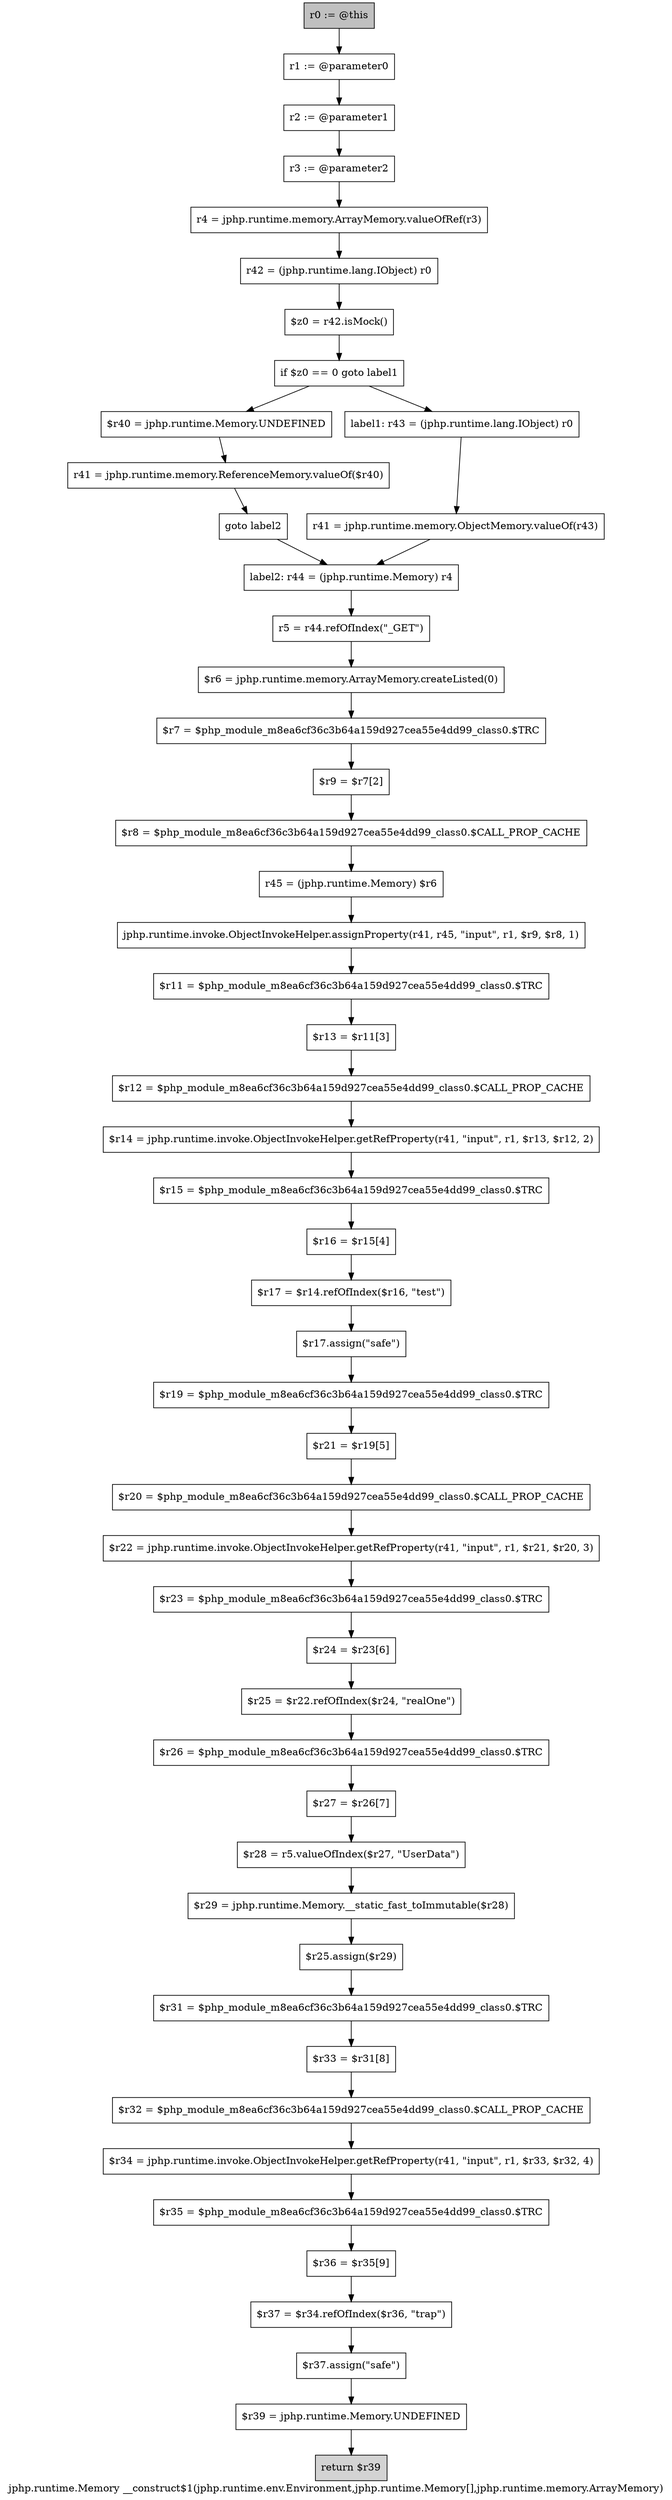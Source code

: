 digraph "jphp.runtime.Memory __construct$1(jphp.runtime.env.Environment,jphp.runtime.Memory[],jphp.runtime.memory.ArrayMemory)" {
    label="jphp.runtime.Memory __construct$1(jphp.runtime.env.Environment,jphp.runtime.Memory[],jphp.runtime.memory.ArrayMemory)";
    node [shape=box];
    "0" [style=filled,fillcolor=gray,label="r0 := @this",];
    "1" [label="r1 := @parameter0",];
    "0"->"1";
    "2" [label="r2 := @parameter1",];
    "1"->"2";
    "3" [label="r3 := @parameter2",];
    "2"->"3";
    "4" [label="r4 = jphp.runtime.memory.ArrayMemory.valueOfRef(r3)",];
    "3"->"4";
    "5" [label="r42 = (jphp.runtime.lang.IObject) r0",];
    "4"->"5";
    "6" [label="$z0 = r42.isMock()",];
    "5"->"6";
    "7" [label="if $z0 == 0 goto label1",];
    "6"->"7";
    "8" [label="$r40 = jphp.runtime.Memory.UNDEFINED",];
    "7"->"8";
    "11" [label="label1: r43 = (jphp.runtime.lang.IObject) r0",];
    "7"->"11";
    "9" [label="r41 = jphp.runtime.memory.ReferenceMemory.valueOf($r40)",];
    "8"->"9";
    "10" [label="goto label2",];
    "9"->"10";
    "13" [label="label2: r44 = (jphp.runtime.Memory) r4",];
    "10"->"13";
    "12" [label="r41 = jphp.runtime.memory.ObjectMemory.valueOf(r43)",];
    "11"->"12";
    "12"->"13";
    "14" [label="r5 = r44.refOfIndex(\"_GET\")",];
    "13"->"14";
    "15" [label="$r6 = jphp.runtime.memory.ArrayMemory.createListed(0)",];
    "14"->"15";
    "16" [label="$r7 = $php_module_m8ea6cf36c3b64a159d927cea55e4dd99_class0.$TRC",];
    "15"->"16";
    "17" [label="$r9 = $r7[2]",];
    "16"->"17";
    "18" [label="$r8 = $php_module_m8ea6cf36c3b64a159d927cea55e4dd99_class0.$CALL_PROP_CACHE",];
    "17"->"18";
    "19" [label="r45 = (jphp.runtime.Memory) $r6",];
    "18"->"19";
    "20" [label="jphp.runtime.invoke.ObjectInvokeHelper.assignProperty(r41, r45, \"input\", r1, $r9, $r8, 1)",];
    "19"->"20";
    "21" [label="$r11 = $php_module_m8ea6cf36c3b64a159d927cea55e4dd99_class0.$TRC",];
    "20"->"21";
    "22" [label="$r13 = $r11[3]",];
    "21"->"22";
    "23" [label="$r12 = $php_module_m8ea6cf36c3b64a159d927cea55e4dd99_class0.$CALL_PROP_CACHE",];
    "22"->"23";
    "24" [label="$r14 = jphp.runtime.invoke.ObjectInvokeHelper.getRefProperty(r41, \"input\", r1, $r13, $r12, 2)",];
    "23"->"24";
    "25" [label="$r15 = $php_module_m8ea6cf36c3b64a159d927cea55e4dd99_class0.$TRC",];
    "24"->"25";
    "26" [label="$r16 = $r15[4]",];
    "25"->"26";
    "27" [label="$r17 = $r14.refOfIndex($r16, \"test\")",];
    "26"->"27";
    "28" [label="$r17.assign(\"safe\")",];
    "27"->"28";
    "29" [label="$r19 = $php_module_m8ea6cf36c3b64a159d927cea55e4dd99_class0.$TRC",];
    "28"->"29";
    "30" [label="$r21 = $r19[5]",];
    "29"->"30";
    "31" [label="$r20 = $php_module_m8ea6cf36c3b64a159d927cea55e4dd99_class0.$CALL_PROP_CACHE",];
    "30"->"31";
    "32" [label="$r22 = jphp.runtime.invoke.ObjectInvokeHelper.getRefProperty(r41, \"input\", r1, $r21, $r20, 3)",];
    "31"->"32";
    "33" [label="$r23 = $php_module_m8ea6cf36c3b64a159d927cea55e4dd99_class0.$TRC",];
    "32"->"33";
    "34" [label="$r24 = $r23[6]",];
    "33"->"34";
    "35" [label="$r25 = $r22.refOfIndex($r24, \"realOne\")",];
    "34"->"35";
    "36" [label="$r26 = $php_module_m8ea6cf36c3b64a159d927cea55e4dd99_class0.$TRC",];
    "35"->"36";
    "37" [label="$r27 = $r26[7]",];
    "36"->"37";
    "38" [label="$r28 = r5.valueOfIndex($r27, \"UserData\")",];
    "37"->"38";
    "39" [label="$r29 = jphp.runtime.Memory.__static_fast_toImmutable($r28)",];
    "38"->"39";
    "40" [label="$r25.assign($r29)",];
    "39"->"40";
    "41" [label="$r31 = $php_module_m8ea6cf36c3b64a159d927cea55e4dd99_class0.$TRC",];
    "40"->"41";
    "42" [label="$r33 = $r31[8]",];
    "41"->"42";
    "43" [label="$r32 = $php_module_m8ea6cf36c3b64a159d927cea55e4dd99_class0.$CALL_PROP_CACHE",];
    "42"->"43";
    "44" [label="$r34 = jphp.runtime.invoke.ObjectInvokeHelper.getRefProperty(r41, \"input\", r1, $r33, $r32, 4)",];
    "43"->"44";
    "45" [label="$r35 = $php_module_m8ea6cf36c3b64a159d927cea55e4dd99_class0.$TRC",];
    "44"->"45";
    "46" [label="$r36 = $r35[9]",];
    "45"->"46";
    "47" [label="$r37 = $r34.refOfIndex($r36, \"trap\")",];
    "46"->"47";
    "48" [label="$r37.assign(\"safe\")",];
    "47"->"48";
    "49" [label="$r39 = jphp.runtime.Memory.UNDEFINED",];
    "48"->"49";
    "50" [style=filled,fillcolor=lightgray,label="return $r39",];
    "49"->"50";
}
